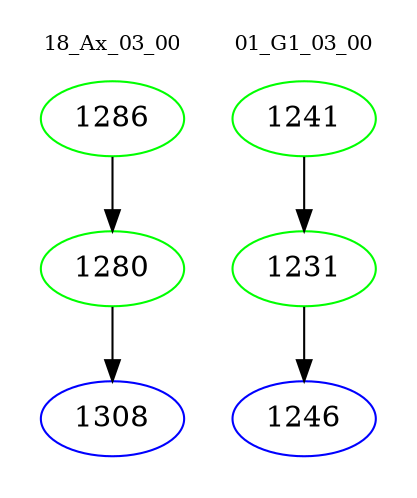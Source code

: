 digraph{
subgraph cluster_0 {
color = white
label = "18_Ax_03_00";
fontsize=10;
T0_1286 [label="1286", color="green"]
T0_1286 -> T0_1280 [color="black"]
T0_1280 [label="1280", color="green"]
T0_1280 -> T0_1308 [color="black"]
T0_1308 [label="1308", color="blue"]
}
subgraph cluster_1 {
color = white
label = "01_G1_03_00";
fontsize=10;
T1_1241 [label="1241", color="green"]
T1_1241 -> T1_1231 [color="black"]
T1_1231 [label="1231", color="green"]
T1_1231 -> T1_1246 [color="black"]
T1_1246 [label="1246", color="blue"]
}
}
